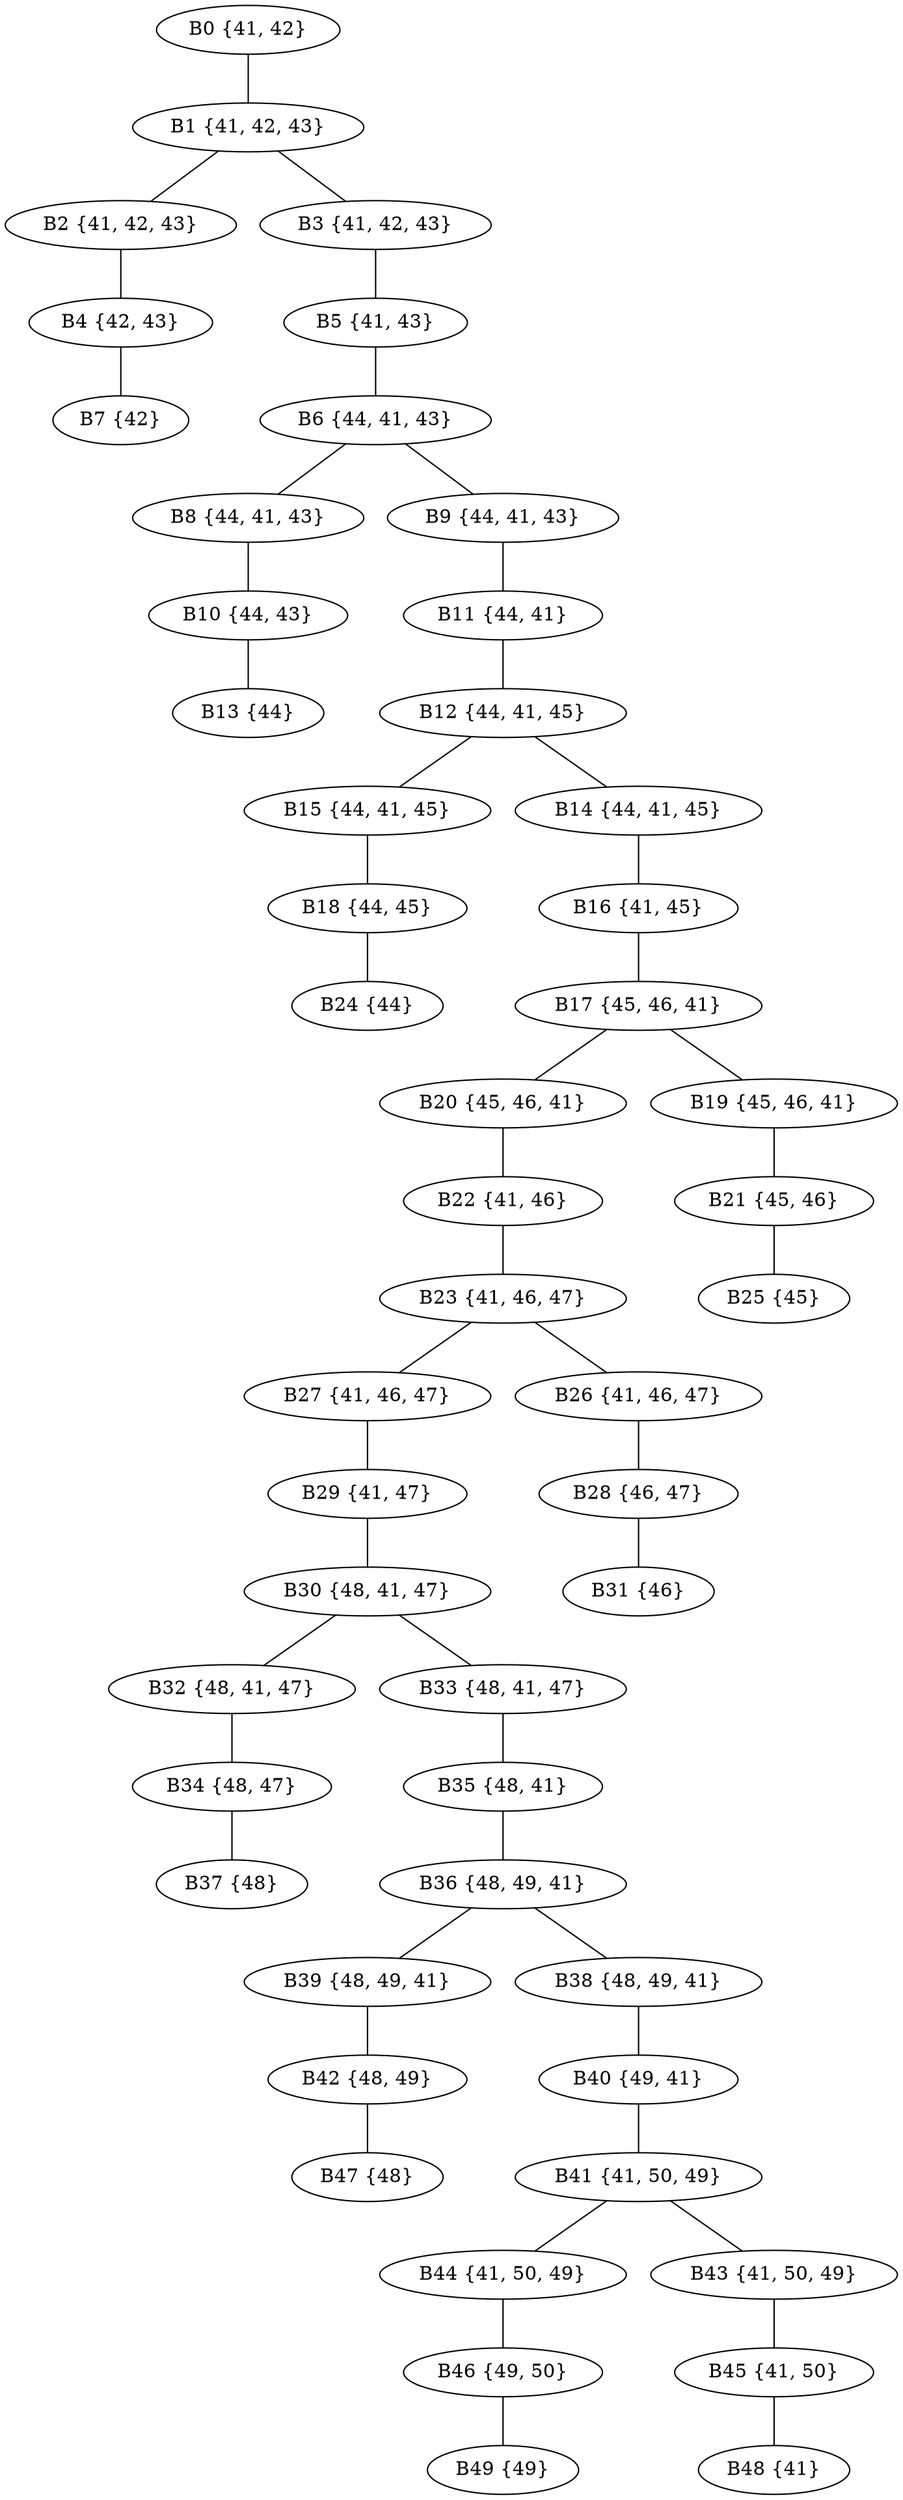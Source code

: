 graph ntd {
	B0 [label="B0 {41, 42}"];
	B1 [label="B1 {41, 42, 43}"];
	B0 -- B1;
	B2 [label="B2 {41, 42, 43}"];
	B1 -- B2;
	B3 [label="B3 {41, 42, 43}"];
	B1 -- B3;
	B4 [label="B4 {42, 43}"];
	B2 -- B4;
	B5 [label="B5 {41, 43}"];
	B3 -- B5;
	B7 [label="B7 {42}"];
	B4 -- B7;
	B6 [label="B6 {44, 41, 43}"];
	B5 -- B6;
	B8 [label="B8 {44, 41, 43}"];
	B6 -- B8;
	B9 [label="B9 {44, 41, 43}"];
	B6 -- B9;
	B10 [label="B10 {44, 43}"];
	B8 -- B10;
	B11 [label="B11 {44, 41}"];
	B9 -- B11;
	B13 [label="B13 {44}"];
	B10 -- B13;
	B12 [label="B12 {44, 41, 45}"];
	B11 -- B12;
	B15 [label="B15 {44, 41, 45}"];
	B12 -- B15;
	B14 [label="B14 {44, 41, 45}"];
	B12 -- B14;
	B18 [label="B18 {44, 45}"];
	B15 -- B18;
	B16 [label="B16 {41, 45}"];
	B14 -- B16;
	B24 [label="B24 {44}"];
	B18 -- B24;
	B17 [label="B17 {45, 46, 41}"];
	B16 -- B17;
	B20 [label="B20 {45, 46, 41}"];
	B17 -- B20;
	B19 [label="B19 {45, 46, 41}"];
	B17 -- B19;
	B22 [label="B22 {41, 46}"];
	B20 -- B22;
	B21 [label="B21 {45, 46}"];
	B19 -- B21;
	B23 [label="B23 {41, 46, 47}"];
	B22 -- B23;
	B25 [label="B25 {45}"];
	B21 -- B25;
	B27 [label="B27 {41, 46, 47}"];
	B23 -- B27;
	B26 [label="B26 {41, 46, 47}"];
	B23 -- B26;
	B29 [label="B29 {41, 47}"];
	B27 -- B29;
	B28 [label="B28 {46, 47}"];
	B26 -- B28;
	B30 [label="B30 {48, 41, 47}"];
	B29 -- B30;
	B31 [label="B31 {46}"];
	B28 -- B31;
	B32 [label="B32 {48, 41, 47}"];
	B30 -- B32;
	B33 [label="B33 {48, 41, 47}"];
	B30 -- B33;
	B34 [label="B34 {48, 47}"];
	B32 -- B34;
	B35 [label="B35 {48, 41}"];
	B33 -- B35;
	B37 [label="B37 {48}"];
	B34 -- B37;
	B36 [label="B36 {48, 49, 41}"];
	B35 -- B36;
	B39 [label="B39 {48, 49, 41}"];
	B36 -- B39;
	B38 [label="B38 {48, 49, 41}"];
	B36 -- B38;
	B42 [label="B42 {48, 49}"];
	B39 -- B42;
	B40 [label="B40 {49, 41}"];
	B38 -- B40;
	B47 [label="B47 {48}"];
	B42 -- B47;
	B41 [label="B41 {41, 50, 49}"];
	B40 -- B41;
	B44 [label="B44 {41, 50, 49}"];
	B41 -- B44;
	B43 [label="B43 {41, 50, 49}"];
	B41 -- B43;
	B46 [label="B46 {49, 50}"];
	B44 -- B46;
	B45 [label="B45 {41, 50}"];
	B43 -- B45;
	B49 [label="B49 {49}"];
	B46 -- B49;
	B48 [label="B48 {41}"];
	B45 -- B48;
}
